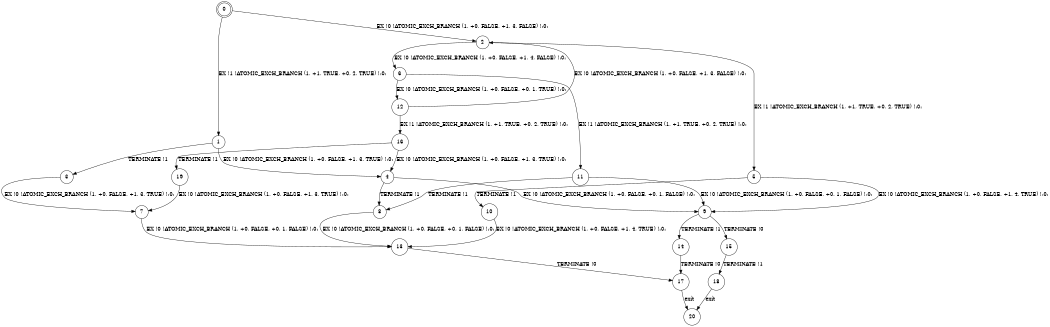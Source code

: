 digraph BCG {
size = "7, 10.5";
center = TRUE;
node [shape = circle];
0 [peripheries = 2];
0 -> 1 [label = "EX !1 !ATOMIC_EXCH_BRANCH (1, +1, TRUE, +0, 2, TRUE) !:0:"];
0 -> 2 [label = "EX !0 !ATOMIC_EXCH_BRANCH (1, +0, FALSE, +1, 3, FALSE) !:0:"];
1 -> 3 [label = "TERMINATE !1"];
1 -> 4 [label = "EX !0 !ATOMIC_EXCH_BRANCH (1, +0, FALSE, +1, 3, TRUE) !:0:"];
2 -> 5 [label = "EX !1 !ATOMIC_EXCH_BRANCH (1, +1, TRUE, +0, 2, TRUE) !:0:"];
2 -> 6 [label = "EX !0 !ATOMIC_EXCH_BRANCH (1, +0, FALSE, +1, 4, FALSE) !:0:"];
3 -> 7 [label = "EX !0 !ATOMIC_EXCH_BRANCH (1, +0, FALSE, +1, 3, TRUE) !:0:"];
4 -> 8 [label = "TERMINATE !1"];
4 -> 9 [label = "EX !0 !ATOMIC_EXCH_BRANCH (1, +0, FALSE, +0, 1, FALSE) !:0:"];
5 -> 10 [label = "TERMINATE !1"];
5 -> 9 [label = "EX !0 !ATOMIC_EXCH_BRANCH (1, +0, FALSE, +1, 4, TRUE) !:0:"];
6 -> 11 [label = "EX !1 !ATOMIC_EXCH_BRANCH (1, +1, TRUE, +0, 2, TRUE) !:0:"];
6 -> 12 [label = "EX !0 !ATOMIC_EXCH_BRANCH (1, +0, FALSE, +0, 1, TRUE) !:0:"];
7 -> 13 [label = "EX !0 !ATOMIC_EXCH_BRANCH (1, +0, FALSE, +0, 1, FALSE) !:0:"];
8 -> 13 [label = "EX !0 !ATOMIC_EXCH_BRANCH (1, +0, FALSE, +0, 1, FALSE) !:0:"];
9 -> 14 [label = "TERMINATE !1"];
9 -> 15 [label = "TERMINATE !0"];
10 -> 13 [label = "EX !0 !ATOMIC_EXCH_BRANCH (1, +0, FALSE, +1, 4, TRUE) !:0:"];
11 -> 8 [label = "TERMINATE !1"];
11 -> 9 [label = "EX !0 !ATOMIC_EXCH_BRANCH (1, +0, FALSE, +0, 1, FALSE) !:0:"];
12 -> 16 [label = "EX !1 !ATOMIC_EXCH_BRANCH (1, +1, TRUE, +0, 2, TRUE) !:0:"];
12 -> 2 [label = "EX !0 !ATOMIC_EXCH_BRANCH (1, +0, FALSE, +1, 3, FALSE) !:0:"];
13 -> 17 [label = "TERMINATE !0"];
14 -> 17 [label = "TERMINATE !0"];
15 -> 18 [label = "TERMINATE !1"];
16 -> 19 [label = "TERMINATE !1"];
16 -> 4 [label = "EX !0 !ATOMIC_EXCH_BRANCH (1, +0, FALSE, +1, 3, TRUE) !:0:"];
17 -> 20 [label = "exit"];
18 -> 20 [label = "exit"];
19 -> 7 [label = "EX !0 !ATOMIC_EXCH_BRANCH (1, +0, FALSE, +1, 3, TRUE) !:0:"];
}
